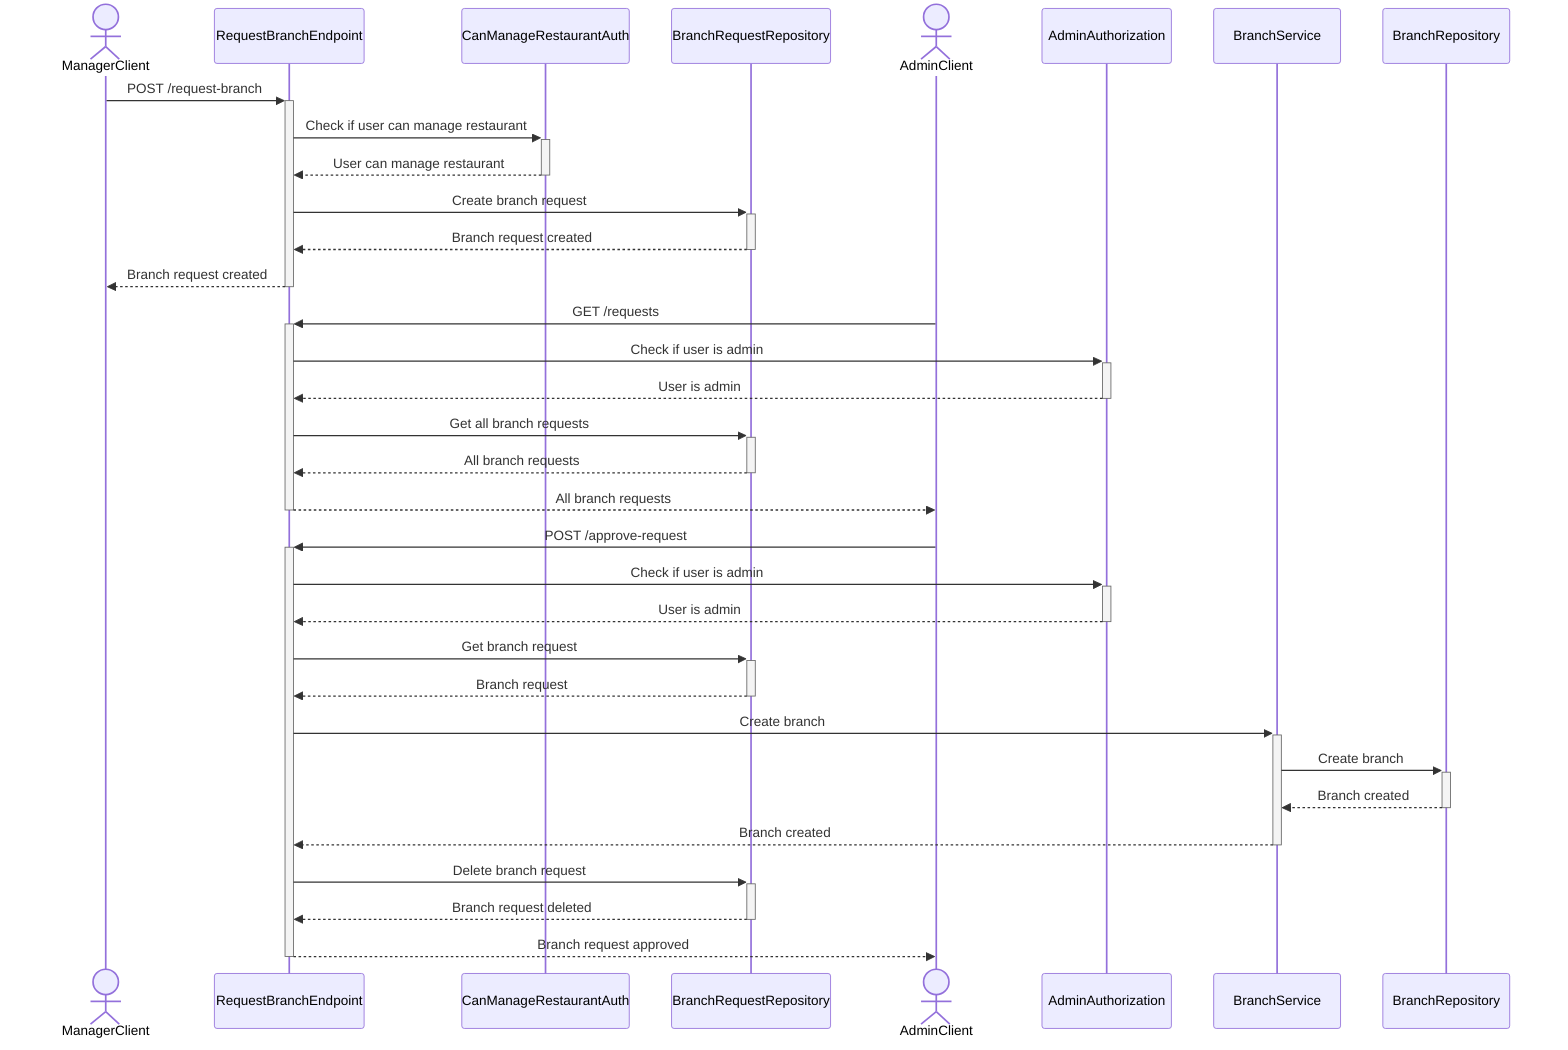 sequenceDiagram
    actor ManagerClient
    participant RequestBranchEndpoint
    participant CanManageRestaurantAuth
    participant BranchRequestRepository
    actor AdminClient
    participant AdminAuthorization
    participant BranchService
    participant BranchRepository

    ManagerClient->>+RequestBranchEndpoint: POST /request-branch
    RequestBranchEndpoint->>+CanManageRestaurantAuth: Check if user can manage restaurant
    CanManageRestaurantAuth-->>-RequestBranchEndpoint: User can manage restaurant
    RequestBranchEndpoint->>+BranchRequestRepository: Create branch request
    BranchRequestRepository-->>-RequestBranchEndpoint: Branch request created
    RequestBranchEndpoint-->>-ManagerClient: Branch request created
    AdminClient->>+RequestBranchEndpoint: GET /requests
    RequestBranchEndpoint->>+AdminAuthorization: Check if user is admin
    AdminAuthorization-->>-RequestBranchEndpoint: User is admin
    RequestBranchEndpoint->>+BranchRequestRepository: Get all branch requests
    BranchRequestRepository-->>-RequestBranchEndpoint: All branch requests
    RequestBranchEndpoint-->>-AdminClient: All branch requests
    AdminClient->>+RequestBranchEndpoint: POST /approve-request
    RequestBranchEndpoint->>+AdminAuthorization: Check if user is admin
    AdminAuthorization-->>-RequestBranchEndpoint: User is admin
    RequestBranchEndpoint->>+BranchRequestRepository: Get branch request
    BranchRequestRepository-->>-RequestBranchEndpoint: Branch request
    RequestBranchEndpoint->>+BranchService: Create branch
    BranchService->>+BranchRepository: Create branch
    BranchRepository-->>-BranchService: Branch created
    BranchService-->>-RequestBranchEndpoint: Branch created
    RequestBranchEndpoint->>+BranchRequestRepository: Delete branch request
    BranchRequestRepository-->>-RequestBranchEndpoint: Branch request deleted
    RequestBranchEndpoint-->>-AdminClient: Branch request approved